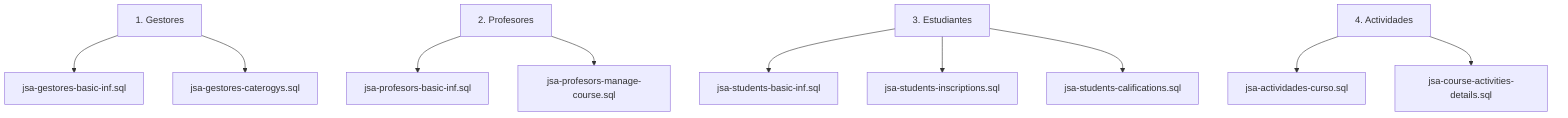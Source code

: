 flowchart TD
    A[1. Gestores] --> A1[jsa-gestores-basic-inf.sql]
    A --> A2[jsa-gestores-caterogys.sql]
    B[2. Profesores] --> B1[jsa-profesors-basic-inf.sql]
    B --> B2[jsa-profesors-manage-course.sql]
    C[3. Estudiantes] --> C1[jsa-students-basic-inf.sql]
    C --> C2[jsa-students-inscriptions.sql]
    C --> C3[jsa-students-califications.sql]
    D[4. Actividades] --> D1[jsa-actividades-curso.sql]
    D --> D2[jsa-course-activities-details.sql]